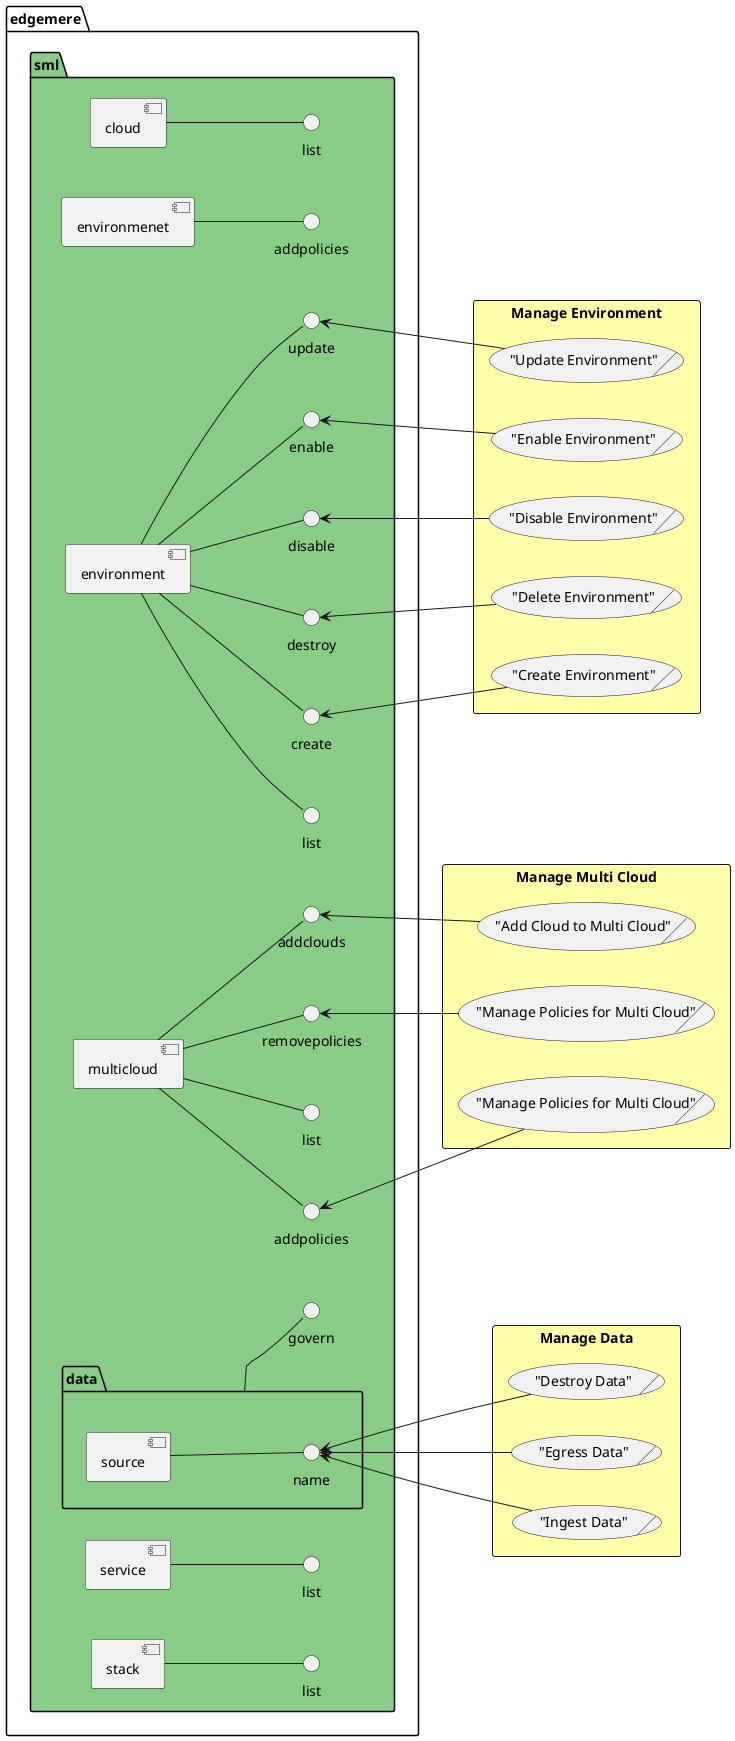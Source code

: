 @startuml
left to right direction


    package "edgemere" as edgemere {
package "sml" as edgemeresml #88cc88 {
 component "cloud" as edgemeresmlcloud
 interface "list" as edgemeresmlcloudlist
edgemeresmlcloud -- edgemeresmlcloudlist
}
}

    
    package "edgemere" as edgemere {
package "sml" as edgemeresml #88cc88 {
 component "data" as edgemeresmldata
 interface "govern" as edgemeresmldatagovern
edgemeresmldata -- edgemeresmldatagovern
}
}

    
    package "edgemere" as edgemere {
package "sml" as edgemeresml #88cc88 {
package "data" as edgemeresmldata {
 component "source" as edgemeresmldatasource
 interface "name" as edgemeresmldatasourcename
edgemeresmldatasource -- edgemeresmldatasourcename
}
}
}

    
    package "edgemere" as edgemere {
package "sml" as edgemeresml #88cc88 {
 component "environmenet" as edgemeresmlenvironmenet
 interface "addpolicies" as edgemeresmlenvironmenetaddpolicies
edgemeresmlenvironmenet -- edgemeresmlenvironmenetaddpolicies
}
}

    
    package "edgemere" as edgemere {
package "sml" as edgemeresml #88cc88 {
 component "environment" as edgemeresmlenvironment
 interface "create" as edgemeresmlenvironmentcreate
edgemeresmlenvironment -- edgemeresmlenvironmentcreate
}
}

    
    package "edgemere" as edgemere {
package "sml" as edgemeresml #88cc88 {
 component "environment" as edgemeresmlenvironment
 interface "destroy" as edgemeresmlenvironmentdestroy
edgemeresmlenvironment -- edgemeresmlenvironmentdestroy
}
}

    
    package "edgemere" as edgemere {
package "sml" as edgemeresml #88cc88 {
 component "environment" as edgemeresmlenvironment
 interface "disable" as edgemeresmlenvironmentdisable
edgemeresmlenvironment -- edgemeresmlenvironmentdisable
}
}

    
    package "edgemere" as edgemere {
package "sml" as edgemeresml #88cc88 {
 component "environment" as edgemeresmlenvironment
 interface "enable" as edgemeresmlenvironmentenable
edgemeresmlenvironment -- edgemeresmlenvironmentenable
}
}

    
    package "edgemere" as edgemere {
package "sml" as edgemeresml #88cc88 {
 component "environment" as edgemeresmlenvironment
 interface "list" as edgemeresmlenvironmentlist
edgemeresmlenvironment -- edgemeresmlenvironmentlist
}
}

    
    package "edgemere" as edgemere {
package "sml" as edgemeresml #88cc88 {
 component "environment" as edgemeresmlenvironment
 interface "update" as edgemeresmlenvironmentupdate
edgemeresmlenvironment -- edgemeresmlenvironmentupdate
}
}

    
    package "edgemere" as edgemere {
package "sml" as edgemeresml #88cc88 {
 component "multicloud" as edgemeresmlmulticloud
 interface "addclouds" as edgemeresmlmulticloudaddclouds
edgemeresmlmulticloud -- edgemeresmlmulticloudaddclouds
}
}

    
    package "edgemere" as edgemere {
package "sml" as edgemeresml #88cc88 {
 component "multicloud" as edgemeresmlmulticloud
 interface "addpolicies" as edgemeresmlmulticloudaddpolicies
edgemeresmlmulticloud -- edgemeresmlmulticloudaddpolicies
}
}

    
    package "edgemere" as edgemere {
package "sml" as edgemeresml #88cc88 {
 component "multicloud" as edgemeresmlmulticloud
 interface "list" as edgemeresmlmulticloudlist
edgemeresmlmulticloud -- edgemeresmlmulticloudlist
}
}

    
    package "edgemere" as edgemere {
package "sml" as edgemeresml #88cc88 {
 component "multicloud" as edgemeresmlmulticloud
 interface "removepolicies" as edgemeresmlmulticloudremovepolicies
edgemeresmlmulticloud -- edgemeresmlmulticloudremovepolicies
}
}

    
    package "edgemere" as edgemere {
package "sml" as edgemeresml #88cc88 {
 component "service" as edgemeresmlservice
 interface "list" as edgemeresmlservicelist
edgemeresmlservice -- edgemeresmlservicelist
}
}

    
    package "edgemere" as edgemere {
package "sml" as edgemeresml #88cc88 {
 component "stack" as edgemeresmlstack
 interface "list" as edgemeresmlstacklist
edgemeresmlstack -- edgemeresmlstacklist
}
}

    

        rectangle "Manage Environment" as ManageEnvironment #ffffaa {
            ("Create Environment")/ as ITOperationsManageEnvironmentCreateEnvironment
        }
    
    edgemeresmlenvironmentcreate <-- ITOperationsManageEnvironmentCreateEnvironment
    
        rectangle "Manage Environment" as ManageEnvironment #ffffaa {
            ("Delete Environment")/ as ITOperationsManageEnvironmentDeleteEnvironment
        }
    
    edgemeresmlenvironmentdestroy <-- ITOperationsManageEnvironmentDeleteEnvironment
    
        rectangle "Manage Environment" as ManageEnvironment #ffffaa {
            ("Disable Environment")/ as ITOperationsManageEnvironmentDisableEnvironment
        }
    
    edgemeresmlenvironmentdisable <-- ITOperationsManageEnvironmentDisableEnvironment
    
        rectangle "Manage Environment" as ManageEnvironment #ffffaa {
            ("Enable Environment")/ as ITOperationsManageEnvironmentEnableEnvironment
        }
    
    edgemeresmlenvironmentenable <-- ITOperationsManageEnvironmentEnableEnvironment
    
        rectangle "Manage Environment" as ManageEnvironment #ffffaa {
            ("Update Environment")/ as ITOperationsManageEnvironmentUpdateEnvironment
        }
    
    edgemeresmlenvironmentupdate <-- ITOperationsManageEnvironmentUpdateEnvironment
    






        rectangle "Manage Data" as ManageData #ffffaa {
            ("Destroy Data")/ as DataStewardManageDataDestroyData
        }
    
    edgemeresmldatasourcename <-- DataStewardManageDataDestroyData
    
        rectangle "Manage Data" as ManageData #ffffaa {
            ("Egress Data")/ as DataStewardManageDataEgressData
        }
    
    edgemeresmldatasourcename <-- DataStewardManageDataEgressData
    
        rectangle "Manage Data" as ManageData #ffffaa {
            ("Ingest Data")/ as DataStewardManageDataIngestData
        }
    
    edgemeresmldatasourcename <-- DataStewardManageDataIngestData
    
















        rectangle "Manage Multi Cloud" as ManageMultiCloud #ffffaa {
            ("Add Cloud to Multi Cloud")/ as ITOperationsManageMultiCloudAddCloudtoMultiCloud
        }
    
    edgemeresmlmulticloudaddclouds <-- ITOperationsManageMultiCloudAddCloudtoMultiCloud
    
        rectangle "Manage Multi Cloud" as ManageMultiCloud #ffffaa {
            ("Manage Policies for Multi Cloud")/ as ITOperationsManageMultiCloudManagePoliciesforMultiCloud
        }
    
    edgemeresmlmulticloudaddpolicies <-- ITOperationsManageMultiCloudManagePoliciesforMultiCloud
    
        rectangle "Manage Multi Cloud" as ManageMultiCloud #ffffaa {
            ("Manage Policies for Multi Cloud")/ as ITOperationsManageMultiCloudRemoveCloudfromMultiCloud
        }
    
    edgemeresmlmulticloudremovepolicies <-- ITOperationsManageMultiCloudRemoveCloudfromMultiCloud
    







@enduml

